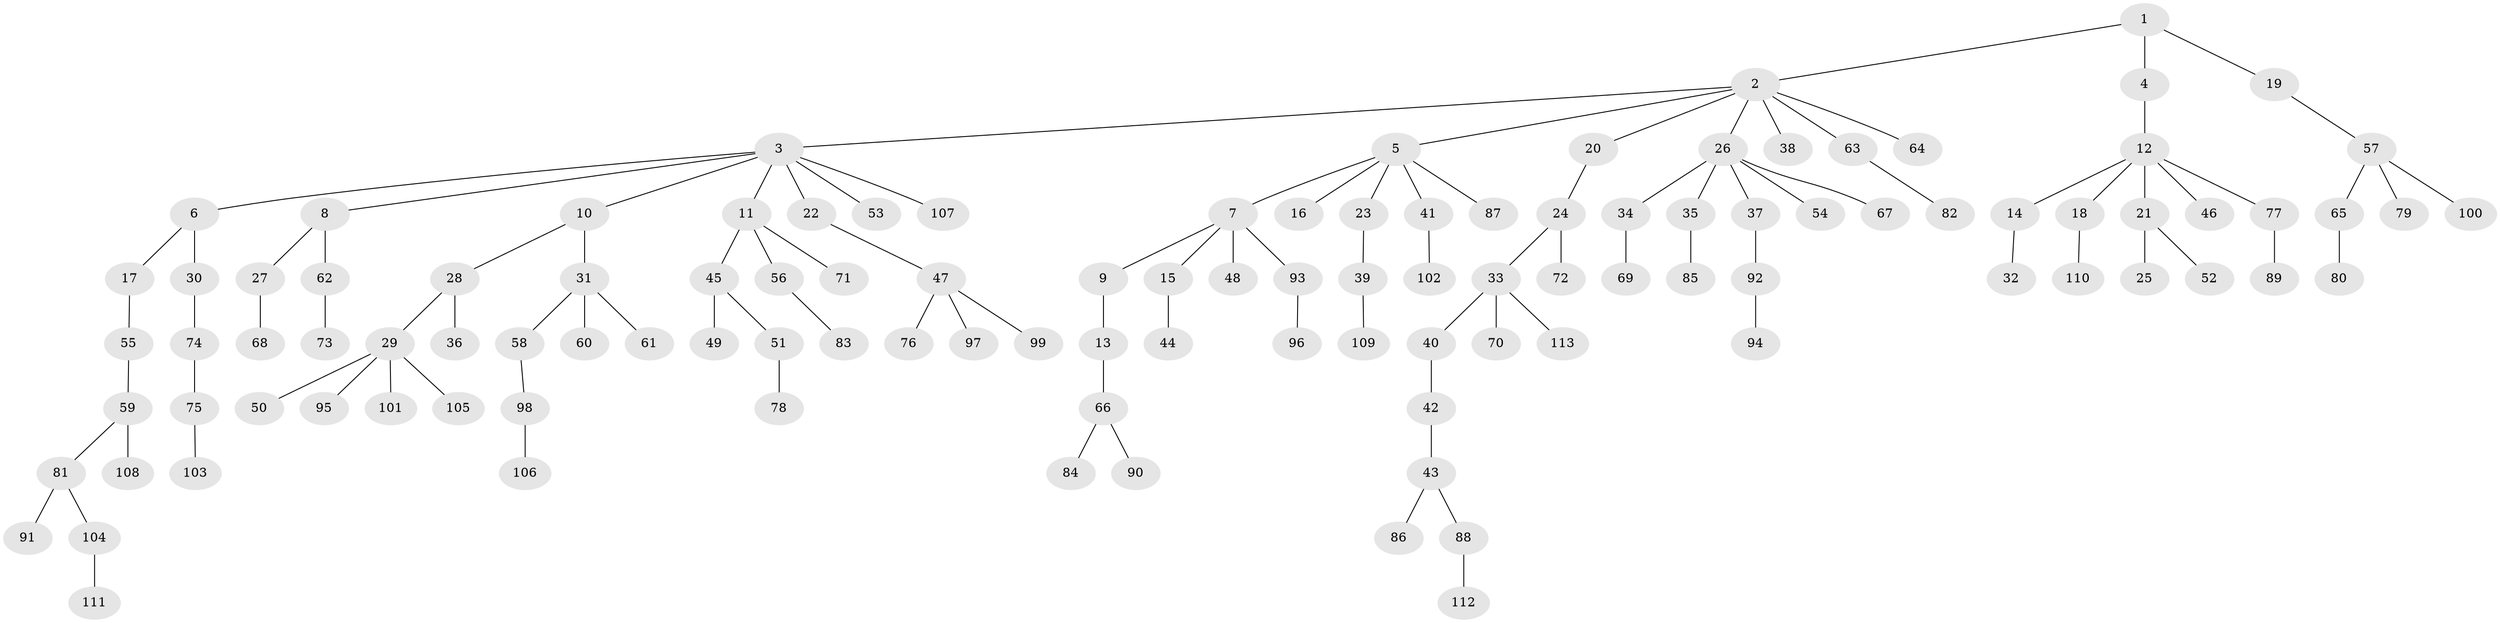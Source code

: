 // Generated by graph-tools (version 1.1) at 2025/26/03/09/25 03:26:33]
// undirected, 113 vertices, 112 edges
graph export_dot {
graph [start="1"]
  node [color=gray90,style=filled];
  1;
  2;
  3;
  4;
  5;
  6;
  7;
  8;
  9;
  10;
  11;
  12;
  13;
  14;
  15;
  16;
  17;
  18;
  19;
  20;
  21;
  22;
  23;
  24;
  25;
  26;
  27;
  28;
  29;
  30;
  31;
  32;
  33;
  34;
  35;
  36;
  37;
  38;
  39;
  40;
  41;
  42;
  43;
  44;
  45;
  46;
  47;
  48;
  49;
  50;
  51;
  52;
  53;
  54;
  55;
  56;
  57;
  58;
  59;
  60;
  61;
  62;
  63;
  64;
  65;
  66;
  67;
  68;
  69;
  70;
  71;
  72;
  73;
  74;
  75;
  76;
  77;
  78;
  79;
  80;
  81;
  82;
  83;
  84;
  85;
  86;
  87;
  88;
  89;
  90;
  91;
  92;
  93;
  94;
  95;
  96;
  97;
  98;
  99;
  100;
  101;
  102;
  103;
  104;
  105;
  106;
  107;
  108;
  109;
  110;
  111;
  112;
  113;
  1 -- 2;
  1 -- 4;
  1 -- 19;
  2 -- 3;
  2 -- 5;
  2 -- 20;
  2 -- 26;
  2 -- 38;
  2 -- 63;
  2 -- 64;
  3 -- 6;
  3 -- 8;
  3 -- 10;
  3 -- 11;
  3 -- 22;
  3 -- 53;
  3 -- 107;
  4 -- 12;
  5 -- 7;
  5 -- 16;
  5 -- 23;
  5 -- 41;
  5 -- 87;
  6 -- 17;
  6 -- 30;
  7 -- 9;
  7 -- 15;
  7 -- 48;
  7 -- 93;
  8 -- 27;
  8 -- 62;
  9 -- 13;
  10 -- 28;
  10 -- 31;
  11 -- 45;
  11 -- 56;
  11 -- 71;
  12 -- 14;
  12 -- 18;
  12 -- 21;
  12 -- 46;
  12 -- 77;
  13 -- 66;
  14 -- 32;
  15 -- 44;
  17 -- 55;
  18 -- 110;
  19 -- 57;
  20 -- 24;
  21 -- 25;
  21 -- 52;
  22 -- 47;
  23 -- 39;
  24 -- 33;
  24 -- 72;
  26 -- 34;
  26 -- 35;
  26 -- 37;
  26 -- 54;
  26 -- 67;
  27 -- 68;
  28 -- 29;
  28 -- 36;
  29 -- 50;
  29 -- 95;
  29 -- 101;
  29 -- 105;
  30 -- 74;
  31 -- 58;
  31 -- 60;
  31 -- 61;
  33 -- 40;
  33 -- 70;
  33 -- 113;
  34 -- 69;
  35 -- 85;
  37 -- 92;
  39 -- 109;
  40 -- 42;
  41 -- 102;
  42 -- 43;
  43 -- 86;
  43 -- 88;
  45 -- 49;
  45 -- 51;
  47 -- 76;
  47 -- 97;
  47 -- 99;
  51 -- 78;
  55 -- 59;
  56 -- 83;
  57 -- 65;
  57 -- 79;
  57 -- 100;
  58 -- 98;
  59 -- 81;
  59 -- 108;
  62 -- 73;
  63 -- 82;
  65 -- 80;
  66 -- 84;
  66 -- 90;
  74 -- 75;
  75 -- 103;
  77 -- 89;
  81 -- 91;
  81 -- 104;
  88 -- 112;
  92 -- 94;
  93 -- 96;
  98 -- 106;
  104 -- 111;
}
